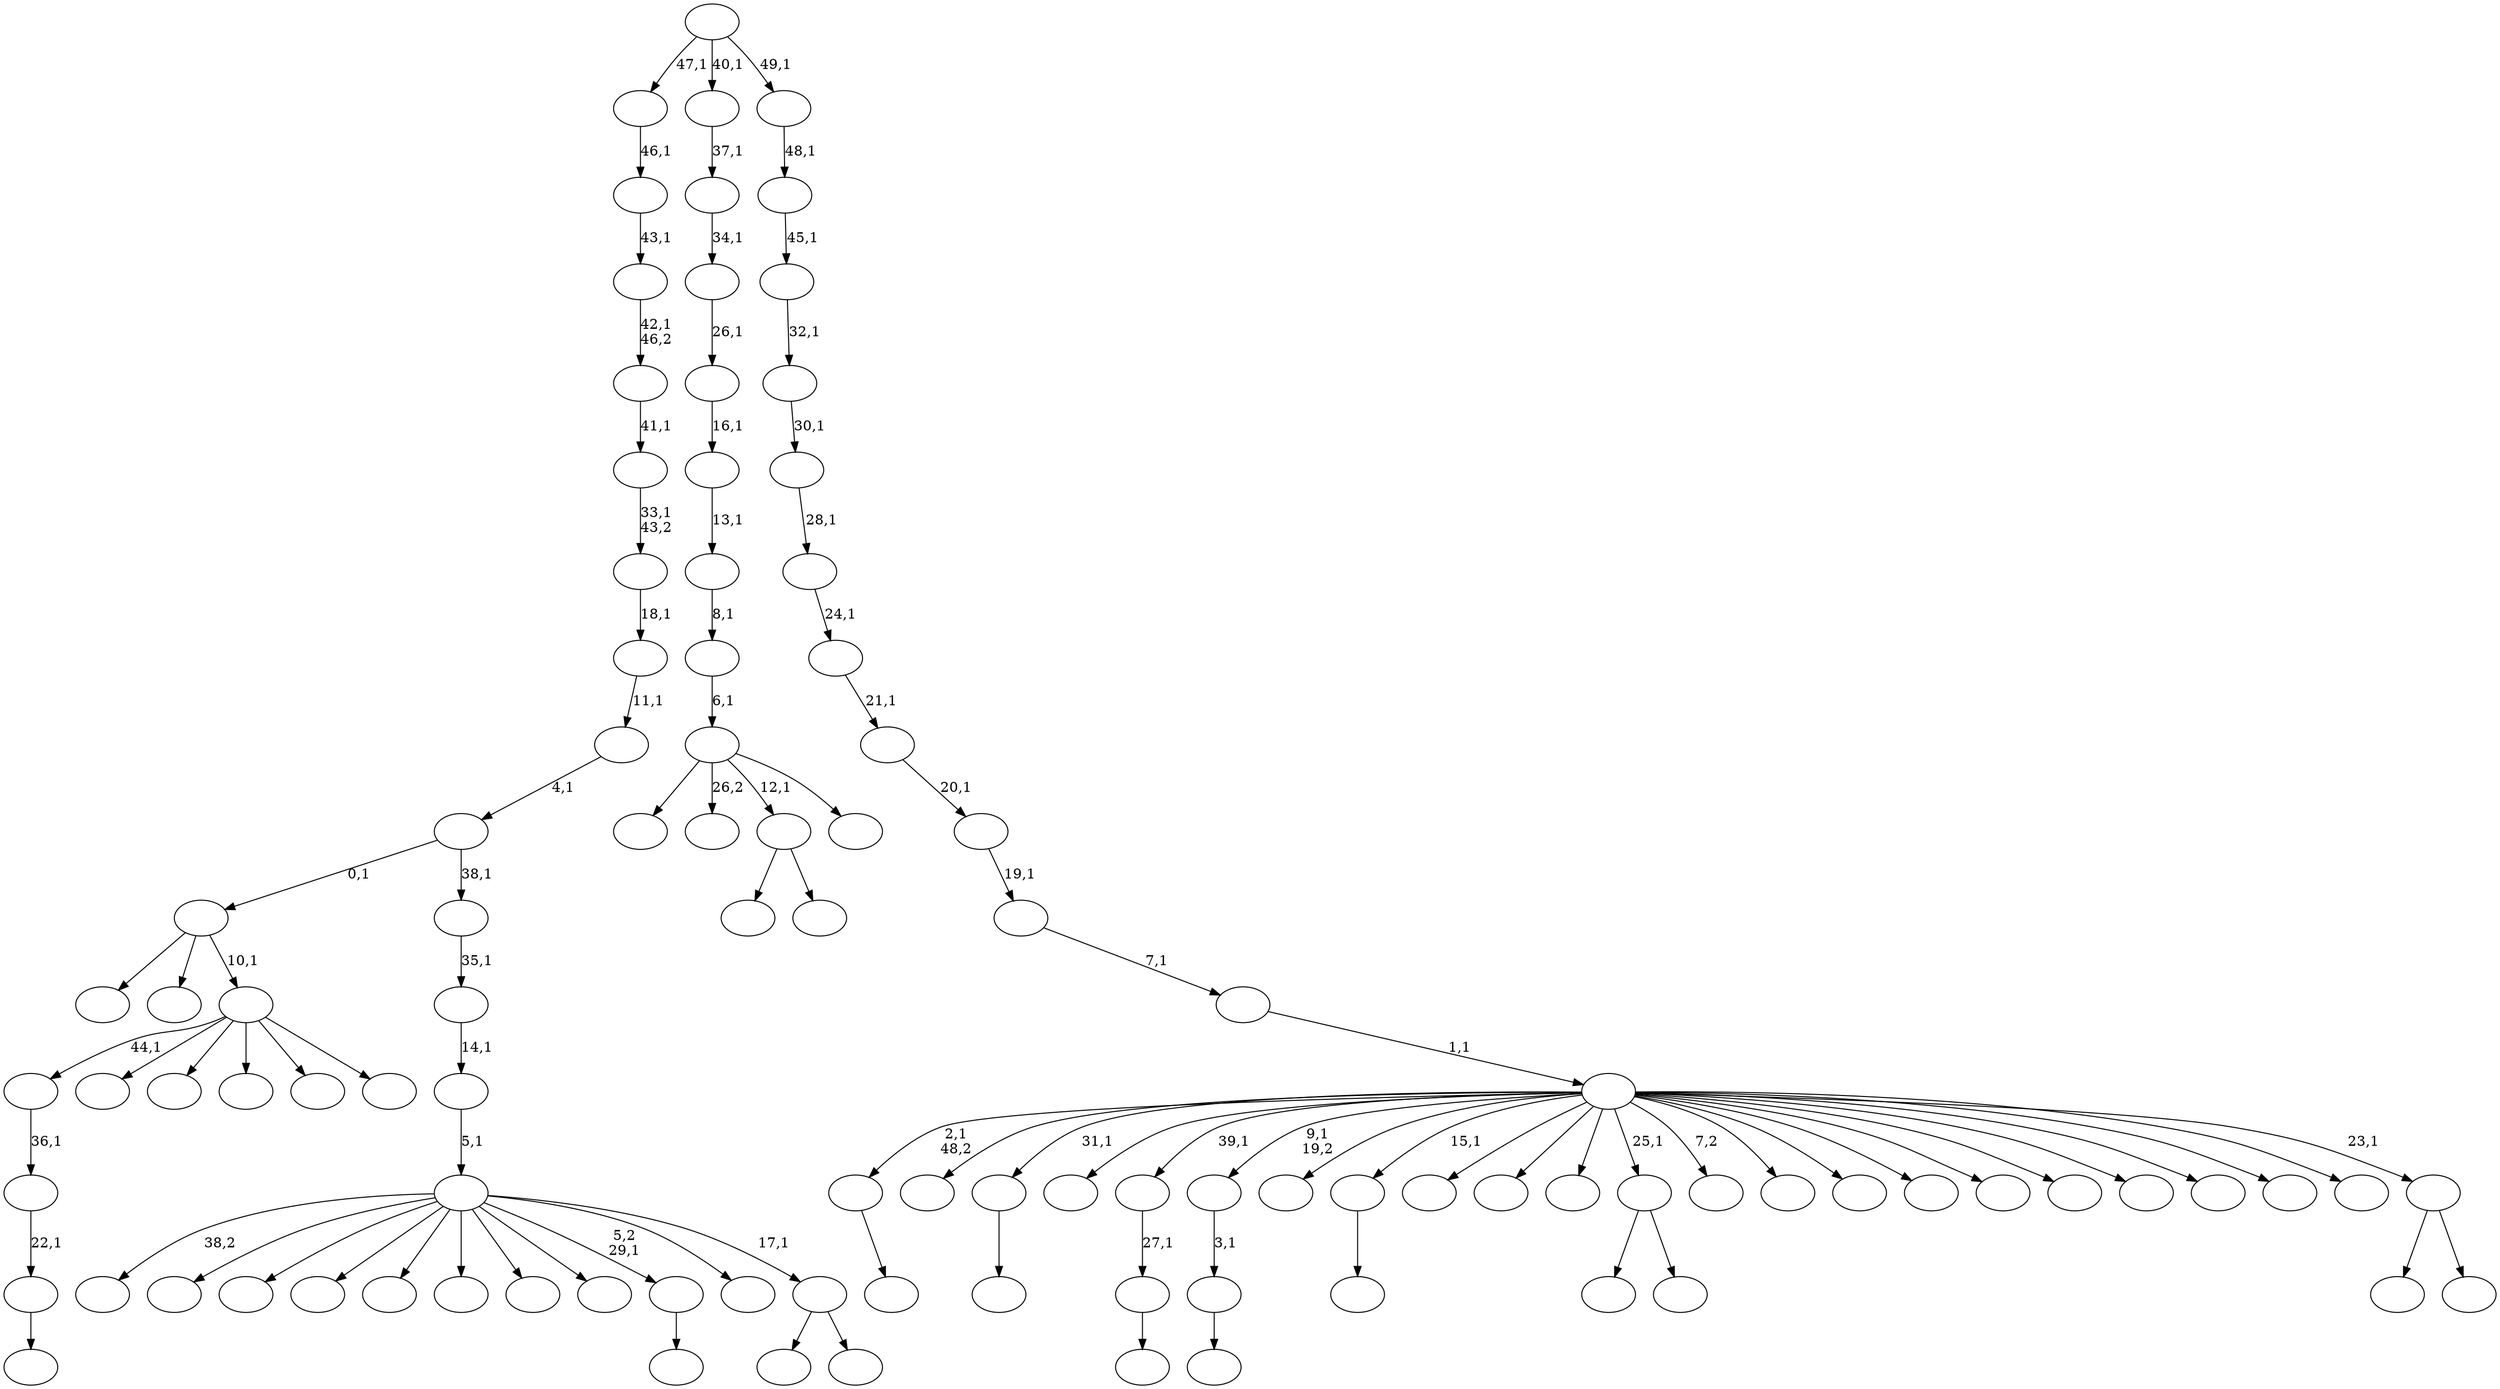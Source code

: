 digraph T {
	100 [label=""]
	99 [label=""]
	98 [label=""]
	97 [label=""]
	96 [label=""]
	95 [label=""]
	94 [label=""]
	93 [label=""]
	92 [label=""]
	91 [label=""]
	90 [label=""]
	89 [label=""]
	88 [label=""]
	87 [label=""]
	86 [label=""]
	85 [label=""]
	84 [label=""]
	83 [label=""]
	82 [label=""]
	81 [label=""]
	80 [label=""]
	79 [label=""]
	78 [label=""]
	77 [label=""]
	76 [label=""]
	75 [label=""]
	74 [label=""]
	73 [label=""]
	72 [label=""]
	71 [label=""]
	70 [label=""]
	69 [label=""]
	68 [label=""]
	67 [label=""]
	66 [label=""]
	65 [label=""]
	64 [label=""]
	63 [label=""]
	62 [label=""]
	61 [label=""]
	60 [label=""]
	59 [label=""]
	58 [label=""]
	57 [label=""]
	56 [label=""]
	55 [label=""]
	54 [label=""]
	53 [label=""]
	52 [label=""]
	51 [label=""]
	50 [label=""]
	49 [label=""]
	48 [label=""]
	47 [label=""]
	46 [label=""]
	45 [label=""]
	44 [label=""]
	43 [label=""]
	42 [label=""]
	41 [label=""]
	40 [label=""]
	39 [label=""]
	38 [label=""]
	37 [label=""]
	36 [label=""]
	35 [label=""]
	34 [label=""]
	33 [label=""]
	32 [label=""]
	31 [label=""]
	30 [label=""]
	29 [label=""]
	28 [label=""]
	27 [label=""]
	26 [label=""]
	25 [label=""]
	24 [label=""]
	23 [label=""]
	22 [label=""]
	21 [label=""]
	20 [label=""]
	19 [label=""]
	18 [label=""]
	17 [label=""]
	16 [label=""]
	15 [label=""]
	14 [label=""]
	13 [label=""]
	12 [label=""]
	11 [label=""]
	10 [label=""]
	9 [label=""]
	8 [label=""]
	7 [label=""]
	6 [label=""]
	5 [label=""]
	4 [label=""]
	3 [label=""]
	2 [label=""]
	1 [label=""]
	0 [label=""]
	98 -> 99 [label=""]
	93 -> 94 [label=""]
	90 -> 91 [label=""]
	89 -> 90 [label="22,1"]
	88 -> 89 [label="36,1"]
	86 -> 87 [label=""]
	85 -> 86 [label="27,1"]
	79 -> 80 [label=""]
	78 -> 79 [label="3,1"]
	74 -> 75 [label=""]
	64 -> 97 [label=""]
	64 -> 65 [label=""]
	61 -> 62 [label=""]
	44 -> 96 [label=""]
	44 -> 45 [label=""]
	42 -> 88 [label="44,1"]
	42 -> 82 [label=""]
	42 -> 55 [label=""]
	42 -> 50 [label=""]
	42 -> 46 [label=""]
	42 -> 43 [label=""]
	41 -> 67 [label=""]
	41 -> 48 [label=""]
	41 -> 42 [label="10,1"]
	37 -> 54 [label=""]
	37 -> 38 [label=""]
	36 -> 100 [label="38,2"]
	36 -> 84 [label=""]
	36 -> 83 [label=""]
	36 -> 81 [label=""]
	36 -> 76 [label=""]
	36 -> 71 [label=""]
	36 -> 69 [label=""]
	36 -> 63 [label=""]
	36 -> 61 [label="5,2\n29,1"]
	36 -> 56 [label=""]
	36 -> 37 [label="17,1"]
	35 -> 36 [label="5,1"]
	34 -> 35 [label="14,1"]
	33 -> 34 [label="35,1"]
	32 -> 41 [label="0,1"]
	32 -> 33 [label="38,1"]
	31 -> 32 [label="4,1"]
	30 -> 31 [label="11,1"]
	29 -> 30 [label="18,1"]
	28 -> 29 [label="33,1\n43,2"]
	27 -> 28 [label="41,1"]
	26 -> 27 [label="42,1\n46,2"]
	25 -> 26 [label="43,1"]
	24 -> 25 [label="46,1"]
	22 -> 70 [label=""]
	22 -> 59 [label="26,2"]
	22 -> 44 [label="12,1"]
	22 -> 23 [label=""]
	21 -> 22 [label="6,1"]
	20 -> 21 [label="8,1"]
	19 -> 20 [label="13,1"]
	18 -> 19 [label="16,1"]
	17 -> 18 [label="26,1"]
	16 -> 17 [label="34,1"]
	15 -> 16 [label="37,1"]
	13 -> 68 [label=""]
	13 -> 14 [label=""]
	12 -> 98 [label="2,1\n48,2"]
	12 -> 95 [label=""]
	12 -> 93 [label="31,1"]
	12 -> 92 [label=""]
	12 -> 85 [label="39,1"]
	12 -> 78 [label="9,1\n19,2"]
	12 -> 77 [label=""]
	12 -> 74 [label="15,1"]
	12 -> 73 [label=""]
	12 -> 72 [label=""]
	12 -> 66 [label=""]
	12 -> 64 [label="25,1"]
	12 -> 60 [label="7,2"]
	12 -> 58 [label=""]
	12 -> 57 [label=""]
	12 -> 53 [label=""]
	12 -> 52 [label=""]
	12 -> 51 [label=""]
	12 -> 49 [label=""]
	12 -> 47 [label=""]
	12 -> 40 [label=""]
	12 -> 39 [label=""]
	12 -> 13 [label="23,1"]
	11 -> 12 [label="1,1"]
	10 -> 11 [label="7,1"]
	9 -> 10 [label="19,1"]
	8 -> 9 [label="20,1"]
	7 -> 8 [label="21,1"]
	6 -> 7 [label="24,1"]
	5 -> 6 [label="28,1"]
	4 -> 5 [label="30,1"]
	3 -> 4 [label="32,1"]
	2 -> 3 [label="45,1"]
	1 -> 2 [label="48,1"]
	0 -> 24 [label="47,1"]
	0 -> 15 [label="40,1"]
	0 -> 1 [label="49,1"]
}
